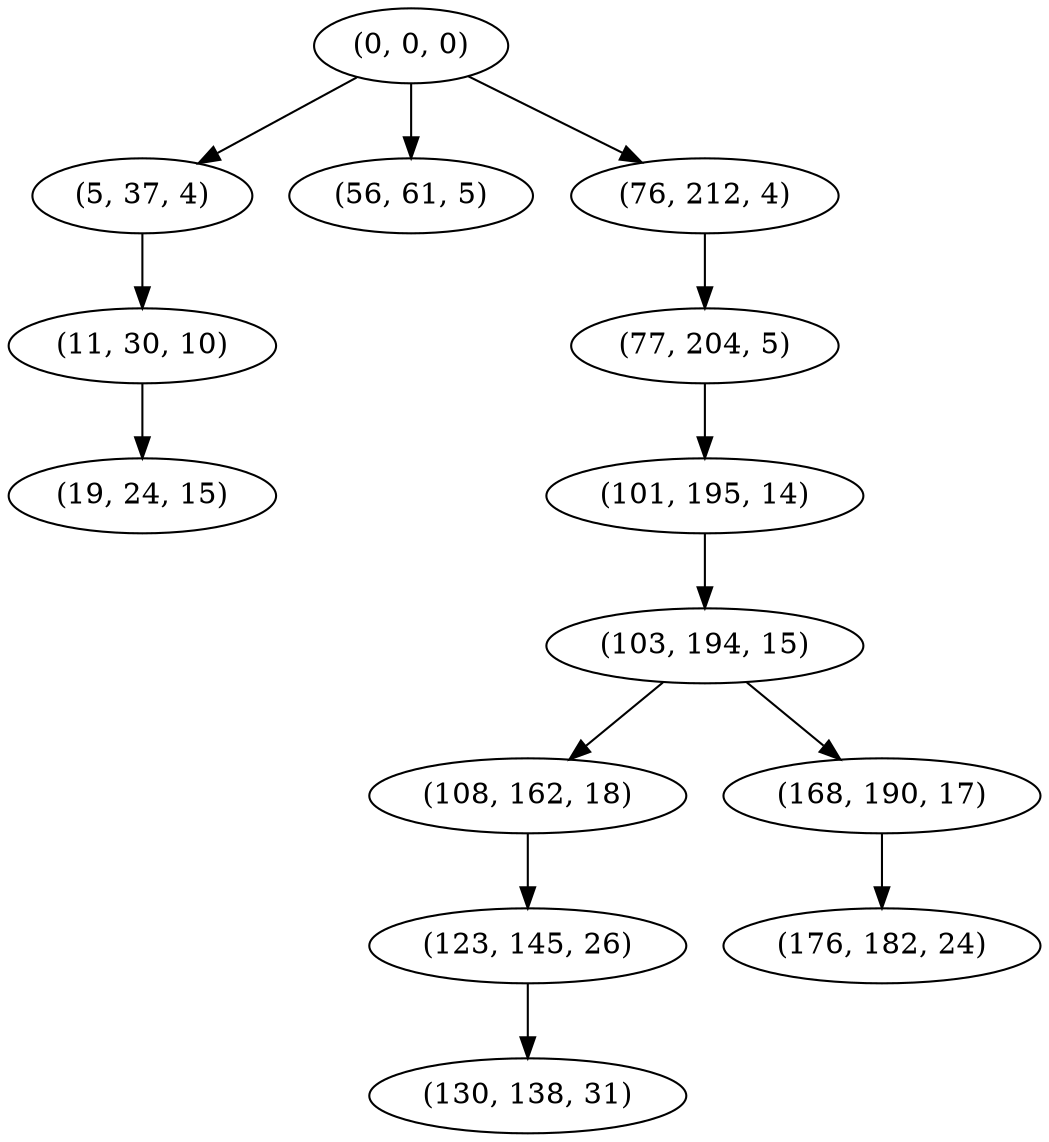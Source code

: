 digraph tree {
    "(0, 0, 0)";
    "(5, 37, 4)";
    "(11, 30, 10)";
    "(19, 24, 15)";
    "(56, 61, 5)";
    "(76, 212, 4)";
    "(77, 204, 5)";
    "(101, 195, 14)";
    "(103, 194, 15)";
    "(108, 162, 18)";
    "(123, 145, 26)";
    "(130, 138, 31)";
    "(168, 190, 17)";
    "(176, 182, 24)";
    "(0, 0, 0)" -> "(5, 37, 4)";
    "(0, 0, 0)" -> "(56, 61, 5)";
    "(0, 0, 0)" -> "(76, 212, 4)";
    "(5, 37, 4)" -> "(11, 30, 10)";
    "(11, 30, 10)" -> "(19, 24, 15)";
    "(76, 212, 4)" -> "(77, 204, 5)";
    "(77, 204, 5)" -> "(101, 195, 14)";
    "(101, 195, 14)" -> "(103, 194, 15)";
    "(103, 194, 15)" -> "(108, 162, 18)";
    "(103, 194, 15)" -> "(168, 190, 17)";
    "(108, 162, 18)" -> "(123, 145, 26)";
    "(123, 145, 26)" -> "(130, 138, 31)";
    "(168, 190, 17)" -> "(176, 182, 24)";
}
